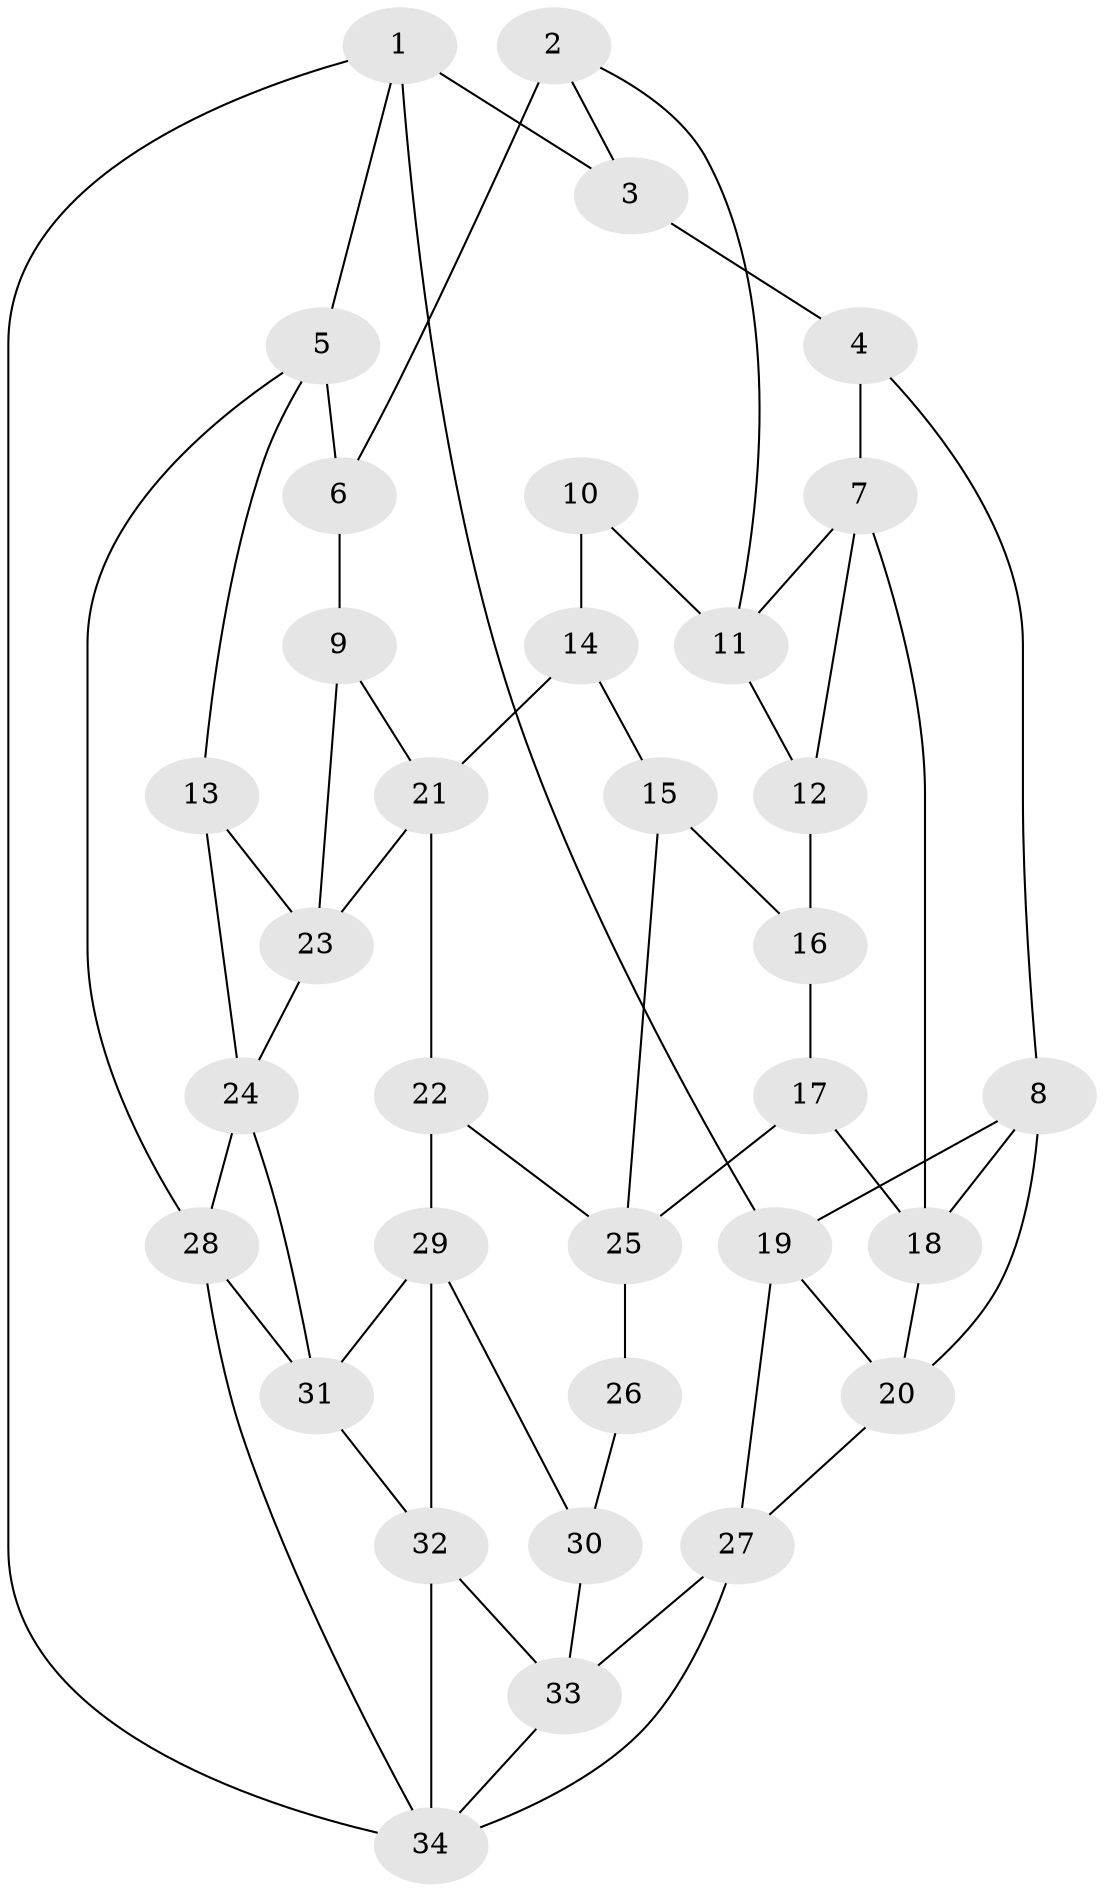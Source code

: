 // original degree distribution, {3: 0.029411764705882353, 6: 0.20588235294117646, 4: 0.23529411764705882, 5: 0.5294117647058824}
// Generated by graph-tools (version 1.1) at 2025/03/03/09/25 03:03:18]
// undirected, 34 vertices, 60 edges
graph export_dot {
graph [start="1"]
  node [color=gray90,style=filled];
  1;
  2;
  3;
  4;
  5;
  6;
  7;
  8;
  9;
  10;
  11;
  12;
  13;
  14;
  15;
  16;
  17;
  18;
  19;
  20;
  21;
  22;
  23;
  24;
  25;
  26;
  27;
  28;
  29;
  30;
  31;
  32;
  33;
  34;
  1 -- 3 [weight=1.0];
  1 -- 5 [weight=1.0];
  1 -- 19 [weight=1.0];
  1 -- 34 [weight=1.0];
  2 -- 3 [weight=1.0];
  2 -- 6 [weight=2.0];
  2 -- 11 [weight=1.0];
  3 -- 4 [weight=1.0];
  4 -- 7 [weight=1.0];
  4 -- 8 [weight=1.0];
  5 -- 6 [weight=2.0];
  5 -- 13 [weight=1.0];
  5 -- 28 [weight=1.0];
  6 -- 9 [weight=1.0];
  7 -- 11 [weight=1.0];
  7 -- 12 [weight=1.0];
  7 -- 18 [weight=1.0];
  8 -- 18 [weight=1.0];
  8 -- 19 [weight=1.0];
  8 -- 20 [weight=1.0];
  9 -- 21 [weight=1.0];
  9 -- 23 [weight=1.0];
  10 -- 11 [weight=1.0];
  10 -- 14 [weight=2.0];
  11 -- 12 [weight=1.0];
  12 -- 16 [weight=2.0];
  13 -- 23 [weight=1.0];
  13 -- 24 [weight=1.0];
  14 -- 15 [weight=1.0];
  14 -- 21 [weight=1.0];
  15 -- 16 [weight=1.0];
  15 -- 25 [weight=1.0];
  16 -- 17 [weight=1.0];
  17 -- 18 [weight=1.0];
  17 -- 25 [weight=1.0];
  18 -- 20 [weight=1.0];
  19 -- 20 [weight=1.0];
  19 -- 27 [weight=1.0];
  20 -- 27 [weight=1.0];
  21 -- 22 [weight=1.0];
  21 -- 23 [weight=1.0];
  22 -- 25 [weight=1.0];
  22 -- 29 [weight=1.0];
  23 -- 24 [weight=1.0];
  24 -- 28 [weight=1.0];
  24 -- 31 [weight=1.0];
  25 -- 26 [weight=1.0];
  26 -- 30 [weight=2.0];
  27 -- 33 [weight=1.0];
  27 -- 34 [weight=1.0];
  28 -- 31 [weight=1.0];
  28 -- 34 [weight=1.0];
  29 -- 30 [weight=1.0];
  29 -- 31 [weight=1.0];
  29 -- 32 [weight=1.0];
  30 -- 33 [weight=1.0];
  31 -- 32 [weight=1.0];
  32 -- 33 [weight=1.0];
  32 -- 34 [weight=1.0];
  33 -- 34 [weight=1.0];
}
